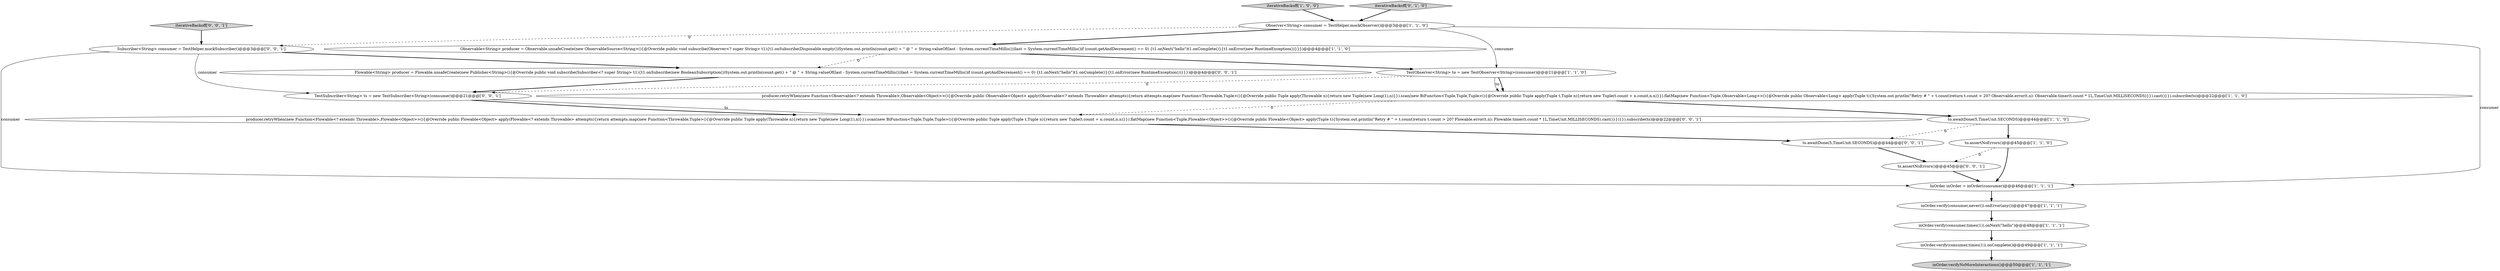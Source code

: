 digraph {
0 [style = filled, label = "Observer<String> consumer = TestHelper.mockObserver()@@@3@@@['1', '1', '0']", fillcolor = white, shape = ellipse image = "AAA0AAABBB1BBB"];
1 [style = filled, label = "inOrder.verify(consumer,times(1)).onNext(\"hello\")@@@48@@@['1', '1', '1']", fillcolor = white, shape = ellipse image = "AAA0AAABBB1BBB"];
7 [style = filled, label = "inOrder.verify(consumer,times(1)).onComplete()@@@49@@@['1', '1', '1']", fillcolor = white, shape = ellipse image = "AAA0AAABBB1BBB"];
3 [style = filled, label = "producer.retryWhen(new Function<Observable<? extends Throwable>,Observable<Object>>(){@Override public Observable<Object> apply(Observable<? extends Throwable> attempts){return attempts.map(new Function<Throwable,Tuple>(){@Override public Tuple apply(Throwable n){return new Tuple(new Long(1),n)}}).scan(new BiFunction<Tuple,Tuple,Tuple>(){@Override public Tuple apply(Tuple t,Tuple n){return new Tuple(t.count + n.count,n.n)}}).flatMap(new Function<Tuple,Observable<Long>>(){@Override public Observable<Long> apply(Tuple t){System.out.println(\"Retry # \" + t.count)return t.count > 20? Observable.error(t.n): Observable.timer(t.count * 1L,TimeUnit.MILLISECONDS)}}).cast()}}).subscribe(to)@@@22@@@['1', '1', '0']", fillcolor = white, shape = ellipse image = "AAA0AAABBB1BBB"];
8 [style = filled, label = "Observable<String> producer = Observable.unsafeCreate(new ObservableSource<String>(){@Override public void subscribe(Observer<? super String> t1){t1.onSubscribe(Disposable.empty())System.out.println(count.get() + \" @ \" + String.valueOf(last - System.currentTimeMillis()))last = System.currentTimeMillis()if (count.getAndDecrement() == 0) {t1.onNext(\"hello\")t1.onComplete()}{t1.onError(new RuntimeException())}}})@@@4@@@['1', '1', '0']", fillcolor = white, shape = ellipse image = "AAA0AAABBB1BBB"];
10 [style = filled, label = "InOrder inOrder = inOrder(consumer)@@@46@@@['1', '1', '1']", fillcolor = white, shape = ellipse image = "AAA0AAABBB1BBB"];
15 [style = filled, label = "Flowable<String> producer = Flowable.unsafeCreate(new Publisher<String>(){@Override public void subscribe(Subscriber<? super String> t1){t1.onSubscribe(new BooleanSubscription())System.out.println(count.get() + \" @ \" + String.valueOf(last - System.currentTimeMillis()))last = System.currentTimeMillis()if (count.getAndDecrement() == 0) {t1.onNext(\"hello\")t1.onComplete()}{t1.onError(new RuntimeException())}}})@@@4@@@['0', '0', '1']", fillcolor = white, shape = ellipse image = "AAA0AAABBB3BBB"];
19 [style = filled, label = "Subscriber<String> consumer = TestHelper.mockSubscriber()@@@3@@@['0', '0', '1']", fillcolor = white, shape = ellipse image = "AAA0AAABBB3BBB"];
17 [style = filled, label = "producer.retryWhen(new Function<Flowable<? extends Throwable>,Flowable<Object>>(){@Override public Flowable<Object> apply(Flowable<? extends Throwable> attempts){return attempts.map(new Function<Throwable,Tuple>(){@Override public Tuple apply(Throwable n){return new Tuple(new Long(1),n)}}).scan(new BiFunction<Tuple,Tuple,Tuple>(){@Override public Tuple apply(Tuple t,Tuple n){return new Tuple(t.count + n.count,n.n)}}).flatMap(new Function<Tuple,Flowable<Object>>(){@Override public Flowable<Object> apply(Tuple t){System.out.println(\"Retry # \" + t.count)return t.count > 20? Flowable.error(t.n): Flowable.timer(t.count * 1L,TimeUnit.MILLISECONDS).cast()}})}}).subscribe(ts)@@@22@@@['0', '0', '1']", fillcolor = white, shape = ellipse image = "AAA0AAABBB3BBB"];
18 [style = filled, label = "ts.assertNoErrors()@@@45@@@['0', '0', '1']", fillcolor = white, shape = ellipse image = "AAA0AAABBB3BBB"];
16 [style = filled, label = "TestSubscriber<String> ts = new TestSubscriber<String>(consumer)@@@21@@@['0', '0', '1']", fillcolor = white, shape = ellipse image = "AAA0AAABBB3BBB"];
5 [style = filled, label = "to.assertNoErrors()@@@45@@@['1', '1', '0']", fillcolor = white, shape = ellipse image = "AAA0AAABBB1BBB"];
2 [style = filled, label = "TestObserver<String> to = new TestObserver<String>(consumer)@@@21@@@['1', '1', '0']", fillcolor = white, shape = ellipse image = "AAA0AAABBB1BBB"];
14 [style = filled, label = "ts.awaitDone(5,TimeUnit.SECONDS)@@@44@@@['0', '0', '1']", fillcolor = white, shape = ellipse image = "AAA0AAABBB3BBB"];
9 [style = filled, label = "inOrder.verifyNoMoreInteractions()@@@50@@@['1', '1', '1']", fillcolor = lightgray, shape = ellipse image = "AAA0AAABBB1BBB"];
11 [style = filled, label = "iterativeBackoff['1', '0', '0']", fillcolor = lightgray, shape = diamond image = "AAA0AAABBB1BBB"];
12 [style = filled, label = "iterativeBackoff['0', '1', '0']", fillcolor = lightgray, shape = diamond image = "AAA0AAABBB2BBB"];
13 [style = filled, label = "iterativeBackoff['0', '0', '1']", fillcolor = lightgray, shape = diamond image = "AAA0AAABBB3BBB"];
6 [style = filled, label = "inOrder.verify(consumer,never()).onError(any())@@@47@@@['1', '1', '1']", fillcolor = white, shape = ellipse image = "AAA0AAABBB1BBB"];
4 [style = filled, label = "to.awaitDone(5,TimeUnit.SECONDS)@@@44@@@['1', '1', '0']", fillcolor = white, shape = ellipse image = "AAA0AAABBB1BBB"];
12->0 [style = bold, label=""];
0->19 [style = dashed, label="0"];
0->10 [style = solid, label="consumer"];
19->10 [style = solid, label="consumer"];
4->14 [style = dashed, label="0"];
3->17 [style = dashed, label="0"];
10->6 [style = bold, label=""];
14->18 [style = bold, label=""];
13->19 [style = bold, label=""];
19->16 [style = solid, label="consumer"];
7->9 [style = bold, label=""];
11->0 [style = bold, label=""];
4->5 [style = bold, label=""];
19->15 [style = bold, label=""];
17->14 [style = bold, label=""];
0->8 [style = bold, label=""];
16->17 [style = solid, label="ts"];
5->18 [style = dashed, label="0"];
5->10 [style = bold, label=""];
2->3 [style = bold, label=""];
2->16 [style = dashed, label="0"];
0->2 [style = solid, label="consumer"];
8->2 [style = bold, label=""];
2->3 [style = solid, label="to"];
18->10 [style = bold, label=""];
8->15 [style = dashed, label="0"];
15->16 [style = bold, label=""];
16->17 [style = bold, label=""];
1->7 [style = bold, label=""];
6->1 [style = bold, label=""];
3->4 [style = bold, label=""];
}
